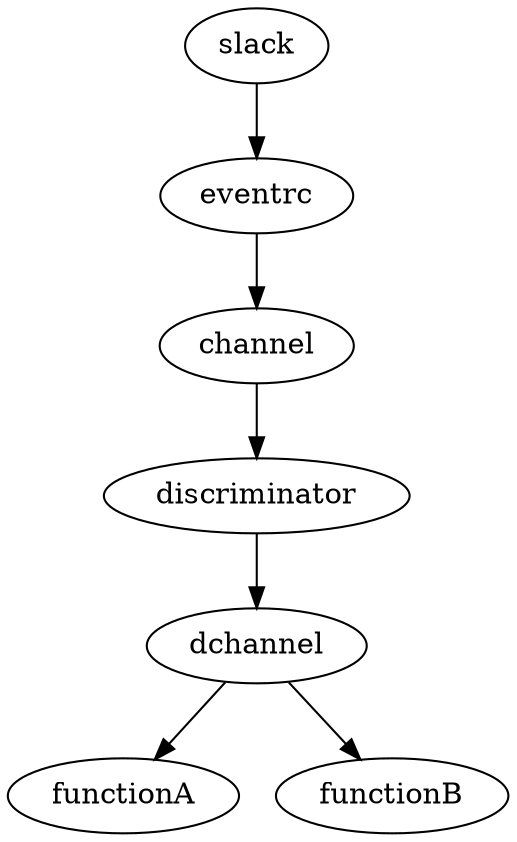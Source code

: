 digraph G {

  slack -> eventrc;
  eventrc -> channel;
  channel -> discriminator;
  
  discriminator -> dchannel;
  
  dchannel -> functionA;
  dchannel -> functionB;

}